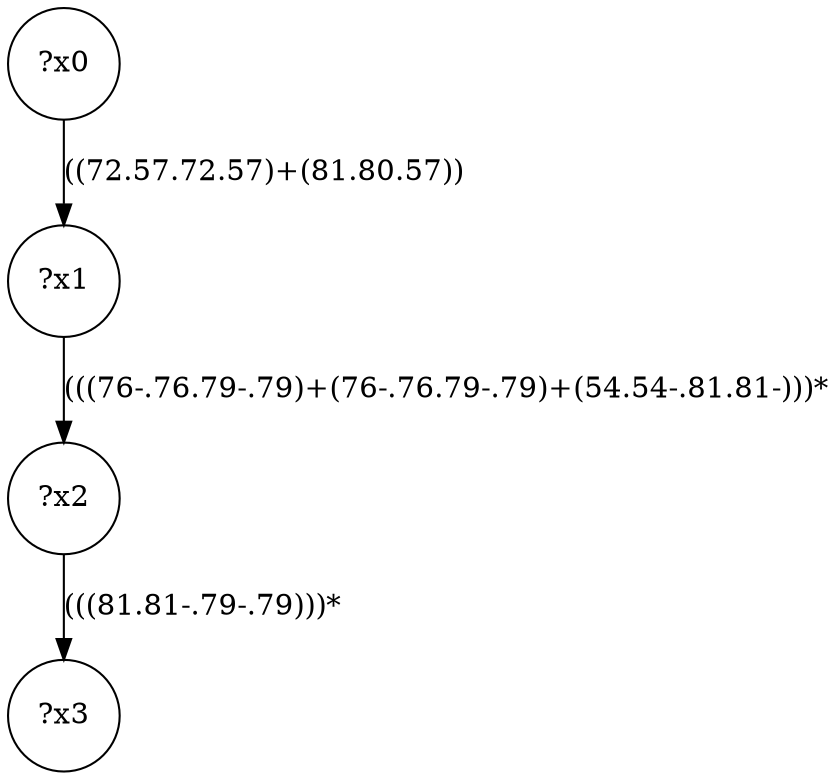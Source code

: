 digraph g {
	x0 [shape=circle, label="?x0"];
	x1 [shape=circle, label="?x1"];
	x0 -> x1 [label="((72.57.72.57)+(81.80.57))"];
	x2 [shape=circle, label="?x2"];
	x1 -> x2 [label="(((76-.76.79-.79)+(76-.76.79-.79)+(54.54-.81.81-)))*"];
	x3 [shape=circle, label="?x3"];
	x2 -> x3 [label="(((81.81-.79-.79)))*"];
}
